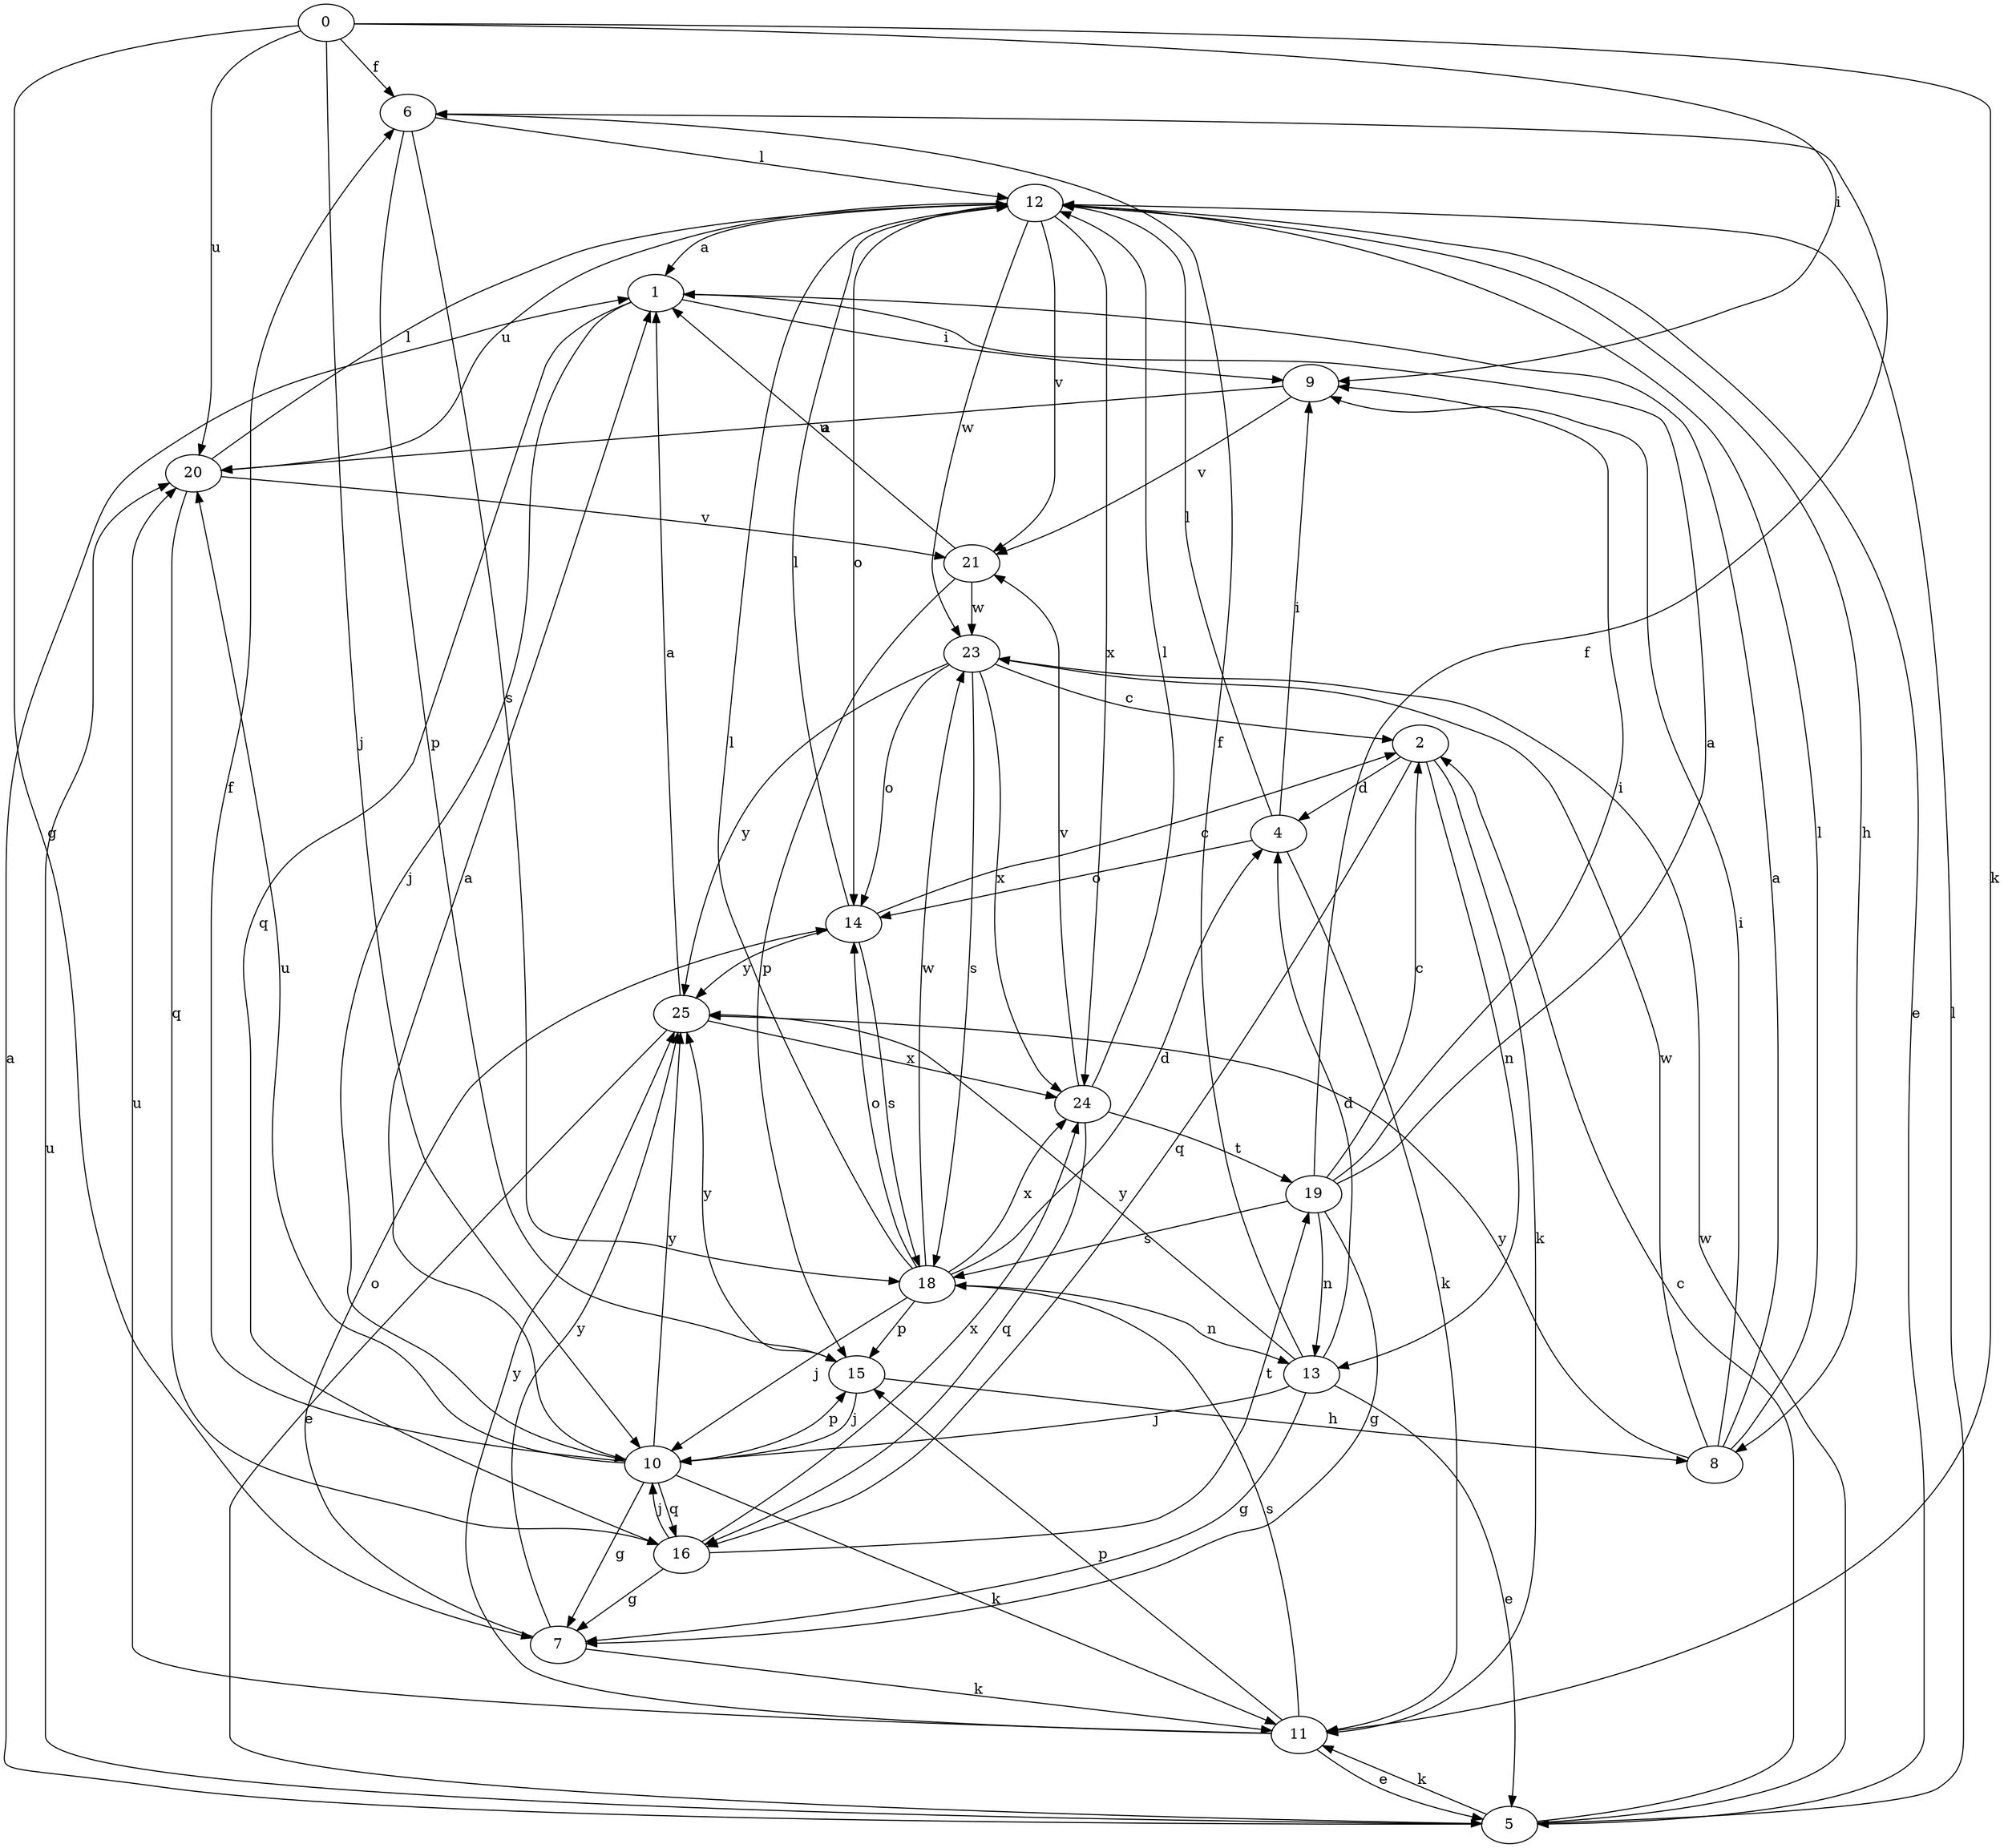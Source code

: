 strict digraph  {
0;
1;
2;
4;
5;
6;
7;
8;
9;
10;
11;
12;
13;
14;
15;
16;
18;
19;
20;
21;
23;
24;
25;
0 -> 6  [label=f];
0 -> 7  [label=g];
0 -> 9  [label=i];
0 -> 10  [label=j];
0 -> 11  [label=k];
0 -> 20  [label=u];
1 -> 9  [label=i];
1 -> 10  [label=j];
1 -> 16  [label=q];
2 -> 4  [label=d];
2 -> 11  [label=k];
2 -> 13  [label=n];
2 -> 16  [label=q];
4 -> 9  [label=i];
4 -> 11  [label=k];
4 -> 12  [label=l];
4 -> 14  [label=o];
5 -> 1  [label=a];
5 -> 2  [label=c];
5 -> 11  [label=k];
5 -> 12  [label=l];
5 -> 20  [label=u];
5 -> 23  [label=w];
6 -> 12  [label=l];
6 -> 15  [label=p];
6 -> 18  [label=s];
7 -> 11  [label=k];
7 -> 14  [label=o];
7 -> 25  [label=y];
8 -> 1  [label=a];
8 -> 9  [label=i];
8 -> 12  [label=l];
8 -> 23  [label=w];
8 -> 25  [label=y];
9 -> 20  [label=u];
9 -> 21  [label=v];
10 -> 1  [label=a];
10 -> 6  [label=f];
10 -> 7  [label=g];
10 -> 11  [label=k];
10 -> 15  [label=p];
10 -> 16  [label=q];
10 -> 20  [label=u];
10 -> 25  [label=y];
11 -> 5  [label=e];
11 -> 15  [label=p];
11 -> 18  [label=s];
11 -> 20  [label=u];
11 -> 25  [label=y];
12 -> 1  [label=a];
12 -> 5  [label=e];
12 -> 8  [label=h];
12 -> 14  [label=o];
12 -> 20  [label=u];
12 -> 21  [label=v];
12 -> 23  [label=w];
12 -> 24  [label=x];
13 -> 4  [label=d];
13 -> 5  [label=e];
13 -> 6  [label=f];
13 -> 7  [label=g];
13 -> 10  [label=j];
13 -> 25  [label=y];
14 -> 2  [label=c];
14 -> 12  [label=l];
14 -> 18  [label=s];
14 -> 25  [label=y];
15 -> 8  [label=h];
15 -> 10  [label=j];
15 -> 25  [label=y];
16 -> 7  [label=g];
16 -> 10  [label=j];
16 -> 19  [label=t];
16 -> 24  [label=x];
18 -> 4  [label=d];
18 -> 10  [label=j];
18 -> 12  [label=l];
18 -> 13  [label=n];
18 -> 14  [label=o];
18 -> 15  [label=p];
18 -> 23  [label=w];
18 -> 24  [label=x];
19 -> 1  [label=a];
19 -> 2  [label=c];
19 -> 6  [label=f];
19 -> 7  [label=g];
19 -> 9  [label=i];
19 -> 13  [label=n];
19 -> 18  [label=s];
20 -> 12  [label=l];
20 -> 16  [label=q];
20 -> 21  [label=v];
21 -> 1  [label=a];
21 -> 15  [label=p];
21 -> 23  [label=w];
23 -> 2  [label=c];
23 -> 14  [label=o];
23 -> 18  [label=s];
23 -> 24  [label=x];
23 -> 25  [label=y];
24 -> 12  [label=l];
24 -> 16  [label=q];
24 -> 19  [label=t];
24 -> 21  [label=v];
25 -> 1  [label=a];
25 -> 5  [label=e];
25 -> 24  [label=x];
}
